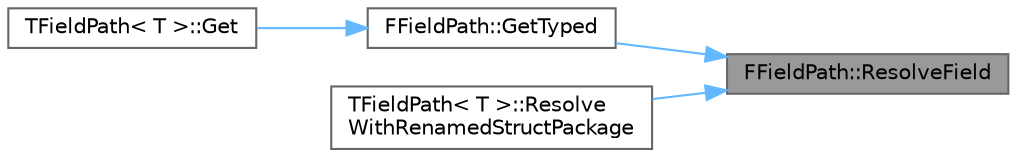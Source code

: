 digraph "FFieldPath::ResolveField"
{
 // INTERACTIVE_SVG=YES
 // LATEX_PDF_SIZE
  bgcolor="transparent";
  edge [fontname=Helvetica,fontsize=10,labelfontname=Helvetica,labelfontsize=10];
  node [fontname=Helvetica,fontsize=10,shape=box,height=0.2,width=0.4];
  rankdir="RL";
  Node1 [id="Node000001",label="FFieldPath::ResolveField",height=0.2,width=0.4,color="gray40", fillcolor="grey60", style="filled", fontcolor="black",tooltip="Tries to resolve the path and caches the result."];
  Node1 -> Node2 [id="edge1_Node000001_Node000002",dir="back",color="steelblue1",style="solid",tooltip=" "];
  Node2 [id="Node000002",label="FFieldPath::GetTyped",height=0.2,width=0.4,color="grey40", fillcolor="white", style="filled",URL="$d7/d92/structFFieldPath.html#a7c81cc6ecc22f2a5bd593485f7dd33bd",tooltip="Gets the field represented by this FFieldPath."];
  Node2 -> Node3 [id="edge2_Node000002_Node000003",dir="back",color="steelblue1",style="solid",tooltip=" "];
  Node3 [id="Node000003",label="TFieldPath\< T \>::Get",height=0.2,width=0.4,color="grey40", fillcolor="white", style="filled",URL="$d9/d14/structTFieldPath.html#a391f29f0f29aab4d157bb796c5c386da",tooltip=" "];
  Node1 -> Node4 [id="edge3_Node000001_Node000004",dir="back",color="steelblue1",style="solid",tooltip=" "];
  Node4 [id="Node000004",label="TFieldPath\< T \>::Resolve\lWithRenamedStructPackage",height=0.2,width=0.4,color="grey40", fillcolor="white", style="filled",URL="$d9/d14/structTFieldPath.html#a4c16811c906f38b998eadb64f3eae90a",tooltip=" "];
}
